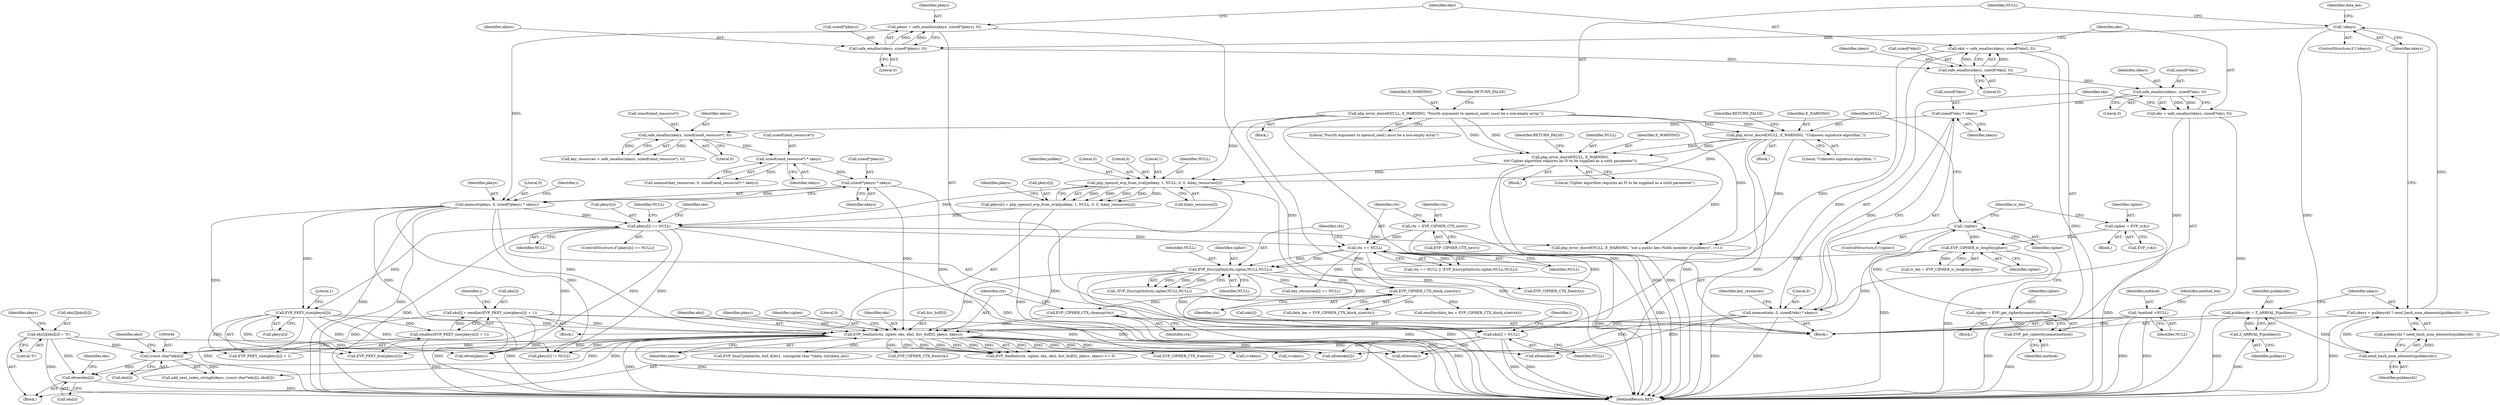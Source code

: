 digraph "0_php_73cabfedf519298e1a11192699f44d53c529315e@API" {
"1000453" [label="(Call,efree(eks[i]))"];
"1000445" [label="(Call,(const char*)eks[i])"];
"1000314" [label="(Call,eks[i] = emalloc(EVP_PKEY_size(pkeys[i]) + 1))"];
"1000318" [label="(Call,emalloc(EVP_PKEY_size(pkeys[i]) + 1))"];
"1000320" [label="(Call,EVP_PKEY_size(pkeys[i]))"];
"1000299" [label="(Call,pkeys[i] == NULL)"];
"1000284" [label="(Call,pkeys[i] = php_openssl_evp_from_zval(pubkey, 1, NULL, 0, 0, &key_resources[i]))"];
"1000288" [label="(Call,php_openssl_evp_from_zval(pubkey, 1, NULL, 0, 0, &key_resources[i]))"];
"1000199" [label="(Call,php_error_docref(NULL, E_WARNING, \"Unknown signature algorithm.\"))"];
"1000180" [label="(Call,php_error_docref(NULL, E_WARNING, \"Fourth argument to openssl_seal() must be a non-empty array\"))"];
"1000221" [label="(Call,php_error_docref(NULL, E_WARNING,\n\t\t\t\t\"Cipher algorithm requires an IV to be supplied as a sixth parameter\"))"];
"1000272" [label="(Call,memset(pkeys, 0, sizeof(*pkeys) * nkeys))"];
"1000226" [label="(Call,pkeys = safe_emalloc(nkeys, sizeof(*pkeys), 0))"];
"1000228" [label="(Call,safe_emalloc(nkeys, sizeof(*pkeys), 0))"];
"1000177" [label="(Call,!nkeys)"];
"1000169" [label="(Call,nkeys = pubkeysht ? zend_hash_num_elements(pubkeysht) : 0)"];
"1000173" [label="(Call,zend_hash_num_elements(pubkeysht))"];
"1000165" [label="(Call,pubkeysht = Z_ARRVAL_P(pubkeys))"];
"1000167" [label="(Call,Z_ARRVAL_P(pubkeys))"];
"1000275" [label="(Call,sizeof(*pkeys) * nkeys)"];
"1000268" [label="(Call,sizeof(zend_resource*) * nkeys)"];
"1000260" [label="(Call,safe_emalloc(nkeys, sizeof(zend_resource*), 0))"];
"1000253" [label="(Call,sizeof(*eks) * nkeys)"];
"1000244" [label="(Call,safe_emalloc(nkeys, sizeof(*eks), 0))"];
"1000236" [label="(Call,safe_emalloc(nkeys, sizeof(*eksl), 0))"];
"1000434" [label="(Call,eks[i][eksl[i]] = '\0')"];
"1000359" [label="(Call,EVP_SealInit(ctx, cipher, eks, eksl, &iv_buf[0], pkeys, nkeys))"];
"1000354" [label="(Call,EVP_CIPHER_CTX_cleanup(ctx))"];
"1000352" [label="(Call,EVP_CIPHER_CTX_block_size(ctx))"];
"1000333" [label="(Call,ctx == NULL)"];
"1000328" [label="(Call,ctx = EVP_CIPHER_CTX_new())"];
"1000337" [label="(Call,EVP_EncryptInit(ctx,cipher,NULL,NULL))"];
"1000211" [label="(Call,EVP_CIPHER_iv_length(cipher))"];
"1000206" [label="(Call,cipher = EVP_rc4())"];
"1000196" [label="(Call,!cipher)"];
"1000191" [label="(Call,cipher = EVP_get_cipherbyname(method))"];
"1000193" [label="(Call,EVP_get_cipherbyname(method))"];
"1000132" [label="(Call,*method =NULL)"];
"1000250" [label="(Call,memset(eks, 0, sizeof(*eks) * nkeys))"];
"1000242" [label="(Call,eks = safe_emalloc(nkeys, sizeof(*eks), 0))"];
"1000234" [label="(Call,eksl = safe_emalloc(nkeys, sizeof(*eksl), 0))"];
"1000457" [label="(Call,eks[i] = NULL)"];
"1000457" [label="(Call,eks[i] = NULL)"];
"1000205" [label="(Block,)"];
"1000333" [label="(Call,ctx == NULL)"];
"1000195" [label="(ControlStructure,if (!cipher))"];
"1000227" [label="(Identifier,pkeys)"];
"1000315" [label="(Call,eks[i])"];
"1000316" [label="(Identifier,eks)"];
"1000369" [label="(Identifier,nkeys)"];
"1000169" [label="(Call,nkeys = pubkeysht ? zend_hash_num_elements(pubkeysht) : 0)"];
"1000294" [label="(Call,&key_resources[i])"];
"1000320" [label="(Call,EVP_PKEY_size(pkeys[i]))"];
"1000373" [label="(Call,EVP_SealUpdate(ctx, buf, &len1, (unsigned char *)data, (int)data_len))"];
"1000293" [label="(Literal,0)"];
"1000328" [label="(Call,ctx = EVP_CIPHER_CTX_new())"];
"1000461" [label="(Identifier,NULL)"];
"1000354" [label="(Call,EVP_CIPHER_CTX_cleanup(ctx))"];
"1000259" [label="(Identifier,key_resources)"];
"1000284" [label="(Call,pkeys[i] = php_openssl_evp_from_zval(pubkey, 1, NULL, 0, 0, &key_resources[i]))"];
"1000535" [label="(MethodReturn,RET)"];
"1000186" [label="(Identifier,data_len)"];
"1000334" [label="(Identifier,ctx)"];
"1000177" [label="(Call,!nkeys)"];
"1000276" [label="(Call,sizeof(*pkeys))"];
"1000305" [label="(Call,php_error_docref(NULL, E_WARNING, \"not a public key (%dth member of pubkeys)\", i+1))"];
"1000272" [label="(Call,memset(pkeys, 0, sizeof(*pkeys) * nkeys))"];
"1000281" [label="(Identifier,i)"];
"1000290" [label="(Literal,1)"];
"1000363" [label="(Identifier,eksl)"];
"1000329" [label="(Identifier,ctx)"];
"1000207" [label="(Identifier,cipher)"];
"1000291" [label="(Identifier,NULL)"];
"1000273" [label="(Identifier,pkeys)"];
"1000350" [label="(Call,data_len + EVP_CIPHER_CTX_block_size(ctx))"];
"1000191" [label="(Call,cipher = EVP_get_cipherbyname(method))"];
"1000167" [label="(Call,Z_ARRVAL_P(pubkeys))"];
"1000251" [label="(Identifier,eks)"];
"1000300" [label="(Call,pkeys[i])"];
"1000488" [label="(Call,EVP_CIPHER_CTX_free(ctx))"];
"1000529" [label="(Call,efree(eksl))"];
"1000458" [label="(Call,eks[i])"];
"1000368" [label="(Identifier,pkeys)"];
"1000447" [label="(Call,eks[i])"];
"1000336" [label="(Call,!EVP_EncryptInit(ctx,cipher,NULL,NULL))"];
"1000254" [label="(Call,sizeof(*eks))"];
"1000190" [label="(Block,)"];
"1000193" [label="(Call,EVP_get_cipherbyname(method))"];
"1000451" [label="(Identifier,eksl)"];
"1000321" [label="(Call,pkeys[i])"];
"1000523" [label="(Call,efree(eks[i]))"];
"1000182" [label="(Identifier,E_WARNING)"];
"1000176" [label="(ControlStructure,if (!nkeys))"];
"1000203" [label="(Identifier,RETURN_FALSE)"];
"1000253" [label="(Call,sizeof(*eks) * nkeys)"];
"1000361" [label="(Identifier,cipher)"];
"1000236" [label="(Call,safe_emalloc(nkeys, sizeof(*eksl), 0))"];
"1000527" [label="(Call,efree(eks))"];
"1000211" [label="(Call,EVP_CIPHER_iv_length(cipher))"];
"1000432" [label="(Identifier,i)"];
"1000171" [label="(Call,pubkeysht ? zend_hash_num_elements(pubkeysht) : 0)"];
"1000225" [label="(Identifier,RETURN_FALSE)"];
"1000433" [label="(Block,)"];
"1000353" [label="(Identifier,ctx)"];
"1000200" [label="(Identifier,NULL)"];
"1000444" [label="(Identifier,ekeys)"];
"1000299" [label="(Call,pkeys[i] == NULL)"];
"1000358" [label="(Call,EVP_SealInit(ctx, cipher, eks, eksl, &iv_buf[0], pkeys, nkeys) <= 0)"];
"1000285" [label="(Call,pkeys[i])"];
"1000288" [label="(Call,php_openssl_evp_from_zval(pubkey, 1, NULL, 0, 0, &key_resources[i]))"];
"1000337" [label="(Call,EVP_EncryptInit(ctx,cipher,NULL,NULL))"];
"1000250" [label="(Call,memset(eks, 0, sizeof(*eks) * nkeys))"];
"1000326" [label="(Identifier,i)"];
"1000352" [label="(Call,EVP_CIPHER_CTX_block_size(ctx))"];
"1000238" [label="(Call,sizeof(*eksl))"];
"1000222" [label="(Identifier,NULL)"];
"1000221" [label="(Call,php_error_docref(NULL, E_WARNING,\n\t\t\t\t\"Cipher algorithm requires an IV to be supplied as a sixth parameter\"))"];
"1000165" [label="(Call,pubkeysht = Z_ARRVAL_P(pubkeys))"];
"1000341" [label="(Identifier,NULL)"];
"1000199" [label="(Call,php_error_docref(NULL, E_WARNING, \"Unknown signature algorithm.\"))"];
"1000370" [label="(Literal,0)"];
"1000359" [label="(Call,EVP_SealInit(ctx, cipher, eks, eksl, &iv_buf[0], pkeys, nkeys))"];
"1000194" [label="(Identifier,method)"];
"1000314" [label="(Call,eks[i] = emalloc(EVP_PKEY_size(pkeys[i]) + 1))"];
"1000197" [label="(Identifier,cipher)"];
"1000339" [label="(Identifier,cipher)"];
"1000168" [label="(Identifier,pubkeys)"];
"1000268" [label="(Call,sizeof(zend_resource*) * nkeys)"];
"1000306" [label="(Identifier,NULL)"];
"1000274" [label="(Literal,0)"];
"1000443" [label="(Call,add_next_index_stringl(ekeys, (const char*)eks[i], eksl[i]))"];
"1000234" [label="(Call,eksl = safe_emalloc(nkeys, sizeof(*eksl), 0))"];
"1000362" [label="(Identifier,eks)"];
"1000249" [label="(Literal,0)"];
"1000330" [label="(Call,EVP_CIPHER_CTX_new())"];
"1000508" [label="(Call,pkeys[i] != NULL)"];
"1000301" [label="(Identifier,pkeys)"];
"1000298" [label="(ControlStructure,if (pkeys[i] == NULL))"];
"1000226" [label="(Call,pkeys = safe_emalloc(nkeys, sizeof(*pkeys), 0))"];
"1000503" [label="(Call,key_resources[i] == NULL)"];
"1000170" [label="(Identifier,nkeys)"];
"1000233" [label="(Literal,0)"];
"1000206" [label="(Call,cipher = EVP_rc4())"];
"1000237" [label="(Identifier,nkeys)"];
"1000192" [label="(Identifier,cipher)"];
"1000241" [label="(Literal,0)"];
"1000257" [label="(Identifier,nkeys)"];
"1000209" [label="(Call,iv_len = EVP_CIPHER_iv_length(cipher))"];
"1000265" [label="(Call,memset(key_resources, 0, sizeof(zend_resource*) * nkeys))"];
"1000454" [label="(Call,eks[i])"];
"1000235" [label="(Identifier,eksl)"];
"1000252" [label="(Literal,0)"];
"1000180" [label="(Call,php_error_docref(NULL, E_WARNING, \"Fourth argument to openssl_seal() must be a non-empty array\"))"];
"1000181" [label="(Identifier,NULL)"];
"1000262" [label="(Call,sizeof(zend_resource*))"];
"1000244" [label="(Call,safe_emalloc(nkeys, sizeof(*eks), 0))"];
"1000243" [label="(Identifier,eks)"];
"1000335" [label="(Identifier,NULL)"];
"1000137" [label="(Identifier,method_len)"];
"1000173" [label="(Call,zend_hash_num_elements(pubkeysht))"];
"1000319" [label="(Call,EVP_PKEY_size(pkeys[i]) + 1)"];
"1000198" [label="(Block,)"];
"1000495" [label="(Call,i<nkeys)"];
"1000445" [label="(Call,(const char*)eks[i])"];
"1000105" [label="(Block,)"];
"1000230" [label="(Call,sizeof(*pkeys))"];
"1000343" [label="(Call,EVP_CIPHER_CTX_free(ctx))"];
"1000338" [label="(Identifier,ctx)"];
"1000349" [label="(Call,emalloc(data_len + EVP_CIPHER_CTX_block_size(ctx)))"];
"1000210" [label="(Identifier,iv_len)"];
"1000279" [label="(Identifier,nkeys)"];
"1000531" [label="(Call,efree(pkeys))"];
"1000434" [label="(Call,eks[i][eksl[i]] = '\0')"];
"1000459" [label="(Identifier,eks)"];
"1000201" [label="(Identifier,E_WARNING)"];
"1000220" [label="(Block,)"];
"1000269" [label="(Call,sizeof(zend_resource*))"];
"1000260" [label="(Call,safe_emalloc(nkeys, sizeof(zend_resource*), 0))"];
"1000228" [label="(Call,safe_emalloc(nkeys, sizeof(*pkeys), 0))"];
"1000246" [label="(Call,sizeof(*eks))"];
"1000245" [label="(Identifier,nkeys)"];
"1000261" [label="(Identifier,nkeys)"];
"1000340" [label="(Identifier,NULL)"];
"1000208" [label="(Call,EVP_rc4())"];
"1000318" [label="(Call,emalloc(EVP_PKEY_size(pkeys[i]) + 1))"];
"1000275" [label="(Call,sizeof(*pkeys) * nkeys)"];
"1000229" [label="(Identifier,nkeys)"];
"1000196" [label="(Call,!cipher)"];
"1000179" [label="(Block,)"];
"1000224" [label="(Literal,\"Cipher algorithm requires an IV to be supplied as a sixth parameter\")"];
"1000271" [label="(Identifier,nkeys)"];
"1000174" [label="(Identifier,pubkeysht)"];
"1000364" [label="(Call,&iv_buf[0])"];
"1000360" [label="(Identifier,ctx)"];
"1000453" [label="(Call,efree(eks[i]))"];
"1000166" [label="(Identifier,pubkeysht)"];
"1000202" [label="(Literal,\"Unknown signature algorithm.\")"];
"1000355" [label="(Identifier,ctx)"];
"1000178" [label="(Identifier,nkeys)"];
"1000514" [label="(Call,EVP_PKEY_free(pkeys[i]))"];
"1000324" [label="(Literal,1)"];
"1000435" [label="(Call,eks[i][eksl[i]])"];
"1000442" [label="(Literal,'\0')"];
"1000242" [label="(Call,eks = safe_emalloc(nkeys, sizeof(*eks), 0))"];
"1000289" [label="(Identifier,pubkey)"];
"1000264" [label="(Literal,0)"];
"1000396" [label="(Call,EVP_CIPHER_CTX_free(ctx))"];
"1000258" [label="(Call,key_resources = safe_emalloc(nkeys, sizeof(zend_resource*), 0))"];
"1000428" [label="(Call,i<nkeys)"];
"1000212" [label="(Identifier,cipher)"];
"1000292" [label="(Literal,0)"];
"1000132" [label="(Call,*method =NULL)"];
"1000332" [label="(Call,ctx == NULL || !EVP_EncryptInit(ctx,cipher,NULL,NULL))"];
"1000303" [label="(Identifier,NULL)"];
"1000283" [label="(Block,)"];
"1000184" [label="(Identifier,RETURN_FALSE)"];
"1000133" [label="(Identifier,method)"];
"1000223" [label="(Identifier,E_WARNING)"];
"1000183" [label="(Literal,\"Fourth argument to openssl_seal() must be a non-empty array\")"];
"1000134" [label="(Identifier,NULL)"];
"1000453" -> "1000433"  [label="AST: "];
"1000453" -> "1000454"  [label="CFG: "];
"1000454" -> "1000453"  [label="AST: "];
"1000459" -> "1000453"  [label="CFG: "];
"1000453" -> "1000535"  [label="DDG: "];
"1000445" -> "1000453"  [label="DDG: "];
"1000434" -> "1000453"  [label="DDG: "];
"1000359" -> "1000453"  [label="DDG: "];
"1000445" -> "1000443"  [label="AST: "];
"1000445" -> "1000447"  [label="CFG: "];
"1000446" -> "1000445"  [label="AST: "];
"1000447" -> "1000445"  [label="AST: "];
"1000451" -> "1000445"  [label="CFG: "];
"1000445" -> "1000443"  [label="DDG: "];
"1000314" -> "1000445"  [label="DDG: "];
"1000434" -> "1000445"  [label="DDG: "];
"1000359" -> "1000445"  [label="DDG: "];
"1000457" -> "1000445"  [label="DDG: "];
"1000314" -> "1000283"  [label="AST: "];
"1000314" -> "1000318"  [label="CFG: "];
"1000315" -> "1000314"  [label="AST: "];
"1000318" -> "1000314"  [label="AST: "];
"1000326" -> "1000314"  [label="CFG: "];
"1000314" -> "1000535"  [label="DDG: "];
"1000314" -> "1000535"  [label="DDG: "];
"1000318" -> "1000314"  [label="DDG: "];
"1000314" -> "1000359"  [label="DDG: "];
"1000314" -> "1000523"  [label="DDG: "];
"1000314" -> "1000527"  [label="DDG: "];
"1000318" -> "1000319"  [label="CFG: "];
"1000319" -> "1000318"  [label="AST: "];
"1000318" -> "1000535"  [label="DDG: "];
"1000320" -> "1000318"  [label="DDG: "];
"1000320" -> "1000319"  [label="AST: "];
"1000320" -> "1000321"  [label="CFG: "];
"1000321" -> "1000320"  [label="AST: "];
"1000324" -> "1000320"  [label="CFG: "];
"1000320" -> "1000535"  [label="DDG: "];
"1000320" -> "1000319"  [label="DDG: "];
"1000299" -> "1000320"  [label="DDG: "];
"1000272" -> "1000320"  [label="DDG: "];
"1000320" -> "1000359"  [label="DDG: "];
"1000320" -> "1000508"  [label="DDG: "];
"1000320" -> "1000514"  [label="DDG: "];
"1000320" -> "1000531"  [label="DDG: "];
"1000299" -> "1000298"  [label="AST: "];
"1000299" -> "1000303"  [label="CFG: "];
"1000300" -> "1000299"  [label="AST: "];
"1000303" -> "1000299"  [label="AST: "];
"1000306" -> "1000299"  [label="CFG: "];
"1000316" -> "1000299"  [label="CFG: "];
"1000299" -> "1000535"  [label="DDG: "];
"1000299" -> "1000535"  [label="DDG: "];
"1000284" -> "1000299"  [label="DDG: "];
"1000272" -> "1000299"  [label="DDG: "];
"1000288" -> "1000299"  [label="DDG: "];
"1000299" -> "1000305"  [label="DDG: "];
"1000299" -> "1000333"  [label="DDG: "];
"1000299" -> "1000508"  [label="DDG: "];
"1000299" -> "1000514"  [label="DDG: "];
"1000299" -> "1000531"  [label="DDG: "];
"1000284" -> "1000283"  [label="AST: "];
"1000284" -> "1000288"  [label="CFG: "];
"1000285" -> "1000284"  [label="AST: "];
"1000288" -> "1000284"  [label="AST: "];
"1000301" -> "1000284"  [label="CFG: "];
"1000284" -> "1000535"  [label="DDG: "];
"1000288" -> "1000284"  [label="DDG: "];
"1000288" -> "1000284"  [label="DDG: "];
"1000288" -> "1000284"  [label="DDG: "];
"1000288" -> "1000284"  [label="DDG: "];
"1000288" -> "1000284"  [label="DDG: "];
"1000288" -> "1000294"  [label="CFG: "];
"1000289" -> "1000288"  [label="AST: "];
"1000290" -> "1000288"  [label="AST: "];
"1000291" -> "1000288"  [label="AST: "];
"1000292" -> "1000288"  [label="AST: "];
"1000293" -> "1000288"  [label="AST: "];
"1000294" -> "1000288"  [label="AST: "];
"1000288" -> "1000535"  [label="DDG: "];
"1000288" -> "1000535"  [label="DDG: "];
"1000199" -> "1000288"  [label="DDG: "];
"1000180" -> "1000288"  [label="DDG: "];
"1000221" -> "1000288"  [label="DDG: "];
"1000199" -> "1000198"  [label="AST: "];
"1000199" -> "1000202"  [label="CFG: "];
"1000200" -> "1000199"  [label="AST: "];
"1000201" -> "1000199"  [label="AST: "];
"1000202" -> "1000199"  [label="AST: "];
"1000203" -> "1000199"  [label="CFG: "];
"1000199" -> "1000535"  [label="DDG: "];
"1000199" -> "1000535"  [label="DDG: "];
"1000180" -> "1000199"  [label="DDG: "];
"1000180" -> "1000199"  [label="DDG: "];
"1000199" -> "1000221"  [label="DDG: "];
"1000199" -> "1000221"  [label="DDG: "];
"1000199" -> "1000305"  [label="DDG: "];
"1000180" -> "1000179"  [label="AST: "];
"1000180" -> "1000183"  [label="CFG: "];
"1000181" -> "1000180"  [label="AST: "];
"1000182" -> "1000180"  [label="AST: "];
"1000183" -> "1000180"  [label="AST: "];
"1000184" -> "1000180"  [label="CFG: "];
"1000180" -> "1000535"  [label="DDG: "];
"1000180" -> "1000535"  [label="DDG: "];
"1000180" -> "1000221"  [label="DDG: "];
"1000180" -> "1000221"  [label="DDG: "];
"1000180" -> "1000305"  [label="DDG: "];
"1000221" -> "1000220"  [label="AST: "];
"1000221" -> "1000224"  [label="CFG: "];
"1000222" -> "1000221"  [label="AST: "];
"1000223" -> "1000221"  [label="AST: "];
"1000224" -> "1000221"  [label="AST: "];
"1000225" -> "1000221"  [label="CFG: "];
"1000221" -> "1000535"  [label="DDG: "];
"1000221" -> "1000535"  [label="DDG: "];
"1000221" -> "1000305"  [label="DDG: "];
"1000272" -> "1000105"  [label="AST: "];
"1000272" -> "1000275"  [label="CFG: "];
"1000273" -> "1000272"  [label="AST: "];
"1000274" -> "1000272"  [label="AST: "];
"1000275" -> "1000272"  [label="AST: "];
"1000281" -> "1000272"  [label="CFG: "];
"1000272" -> "1000535"  [label="DDG: "];
"1000272" -> "1000535"  [label="DDG: "];
"1000226" -> "1000272"  [label="DDG: "];
"1000275" -> "1000272"  [label="DDG: "];
"1000272" -> "1000359"  [label="DDG: "];
"1000272" -> "1000508"  [label="DDG: "];
"1000272" -> "1000514"  [label="DDG: "];
"1000272" -> "1000531"  [label="DDG: "];
"1000226" -> "1000105"  [label="AST: "];
"1000226" -> "1000228"  [label="CFG: "];
"1000227" -> "1000226"  [label="AST: "];
"1000228" -> "1000226"  [label="AST: "];
"1000235" -> "1000226"  [label="CFG: "];
"1000226" -> "1000535"  [label="DDG: "];
"1000228" -> "1000226"  [label="DDG: "];
"1000228" -> "1000226"  [label="DDG: "];
"1000228" -> "1000233"  [label="CFG: "];
"1000229" -> "1000228"  [label="AST: "];
"1000230" -> "1000228"  [label="AST: "];
"1000233" -> "1000228"  [label="AST: "];
"1000177" -> "1000228"  [label="DDG: "];
"1000228" -> "1000236"  [label="DDG: "];
"1000177" -> "1000176"  [label="AST: "];
"1000177" -> "1000178"  [label="CFG: "];
"1000178" -> "1000177"  [label="AST: "];
"1000181" -> "1000177"  [label="CFG: "];
"1000186" -> "1000177"  [label="CFG: "];
"1000177" -> "1000535"  [label="DDG: "];
"1000169" -> "1000177"  [label="DDG: "];
"1000169" -> "1000105"  [label="AST: "];
"1000169" -> "1000171"  [label="CFG: "];
"1000170" -> "1000169"  [label="AST: "];
"1000171" -> "1000169"  [label="AST: "];
"1000178" -> "1000169"  [label="CFG: "];
"1000169" -> "1000535"  [label="DDG: "];
"1000173" -> "1000169"  [label="DDG: "];
"1000173" -> "1000171"  [label="AST: "];
"1000173" -> "1000174"  [label="CFG: "];
"1000174" -> "1000173"  [label="AST: "];
"1000171" -> "1000173"  [label="CFG: "];
"1000173" -> "1000171"  [label="DDG: "];
"1000165" -> "1000173"  [label="DDG: "];
"1000165" -> "1000105"  [label="AST: "];
"1000165" -> "1000167"  [label="CFG: "];
"1000166" -> "1000165"  [label="AST: "];
"1000167" -> "1000165"  [label="AST: "];
"1000170" -> "1000165"  [label="CFG: "];
"1000165" -> "1000535"  [label="DDG: "];
"1000167" -> "1000165"  [label="DDG: "];
"1000167" -> "1000168"  [label="CFG: "];
"1000168" -> "1000167"  [label="AST: "];
"1000167" -> "1000535"  [label="DDG: "];
"1000275" -> "1000279"  [label="CFG: "];
"1000276" -> "1000275"  [label="AST: "];
"1000279" -> "1000275"  [label="AST: "];
"1000268" -> "1000275"  [label="DDG: "];
"1000275" -> "1000359"  [label="DDG: "];
"1000275" -> "1000495"  [label="DDG: "];
"1000268" -> "1000265"  [label="AST: "];
"1000268" -> "1000271"  [label="CFG: "];
"1000269" -> "1000268"  [label="AST: "];
"1000271" -> "1000268"  [label="AST: "];
"1000265" -> "1000268"  [label="CFG: "];
"1000268" -> "1000265"  [label="DDG: "];
"1000260" -> "1000268"  [label="DDG: "];
"1000260" -> "1000258"  [label="AST: "];
"1000260" -> "1000264"  [label="CFG: "];
"1000261" -> "1000260"  [label="AST: "];
"1000262" -> "1000260"  [label="AST: "];
"1000264" -> "1000260"  [label="AST: "];
"1000258" -> "1000260"  [label="CFG: "];
"1000260" -> "1000258"  [label="DDG: "];
"1000260" -> "1000258"  [label="DDG: "];
"1000253" -> "1000260"  [label="DDG: "];
"1000253" -> "1000250"  [label="AST: "];
"1000253" -> "1000257"  [label="CFG: "];
"1000254" -> "1000253"  [label="AST: "];
"1000257" -> "1000253"  [label="AST: "];
"1000250" -> "1000253"  [label="CFG: "];
"1000253" -> "1000250"  [label="DDG: "];
"1000244" -> "1000253"  [label="DDG: "];
"1000244" -> "1000242"  [label="AST: "];
"1000244" -> "1000249"  [label="CFG: "];
"1000245" -> "1000244"  [label="AST: "];
"1000246" -> "1000244"  [label="AST: "];
"1000249" -> "1000244"  [label="AST: "];
"1000242" -> "1000244"  [label="CFG: "];
"1000244" -> "1000242"  [label="DDG: "];
"1000244" -> "1000242"  [label="DDG: "];
"1000236" -> "1000244"  [label="DDG: "];
"1000236" -> "1000234"  [label="AST: "];
"1000236" -> "1000241"  [label="CFG: "];
"1000237" -> "1000236"  [label="AST: "];
"1000238" -> "1000236"  [label="AST: "];
"1000241" -> "1000236"  [label="AST: "];
"1000234" -> "1000236"  [label="CFG: "];
"1000236" -> "1000234"  [label="DDG: "];
"1000236" -> "1000234"  [label="DDG: "];
"1000434" -> "1000433"  [label="AST: "];
"1000434" -> "1000442"  [label="CFG: "];
"1000435" -> "1000434"  [label="AST: "];
"1000442" -> "1000434"  [label="AST: "];
"1000444" -> "1000434"  [label="CFG: "];
"1000434" -> "1000535"  [label="DDG: "];
"1000434" -> "1000523"  [label="DDG: "];
"1000359" -> "1000358"  [label="AST: "];
"1000359" -> "1000369"  [label="CFG: "];
"1000360" -> "1000359"  [label="AST: "];
"1000361" -> "1000359"  [label="AST: "];
"1000362" -> "1000359"  [label="AST: "];
"1000363" -> "1000359"  [label="AST: "];
"1000364" -> "1000359"  [label="AST: "];
"1000368" -> "1000359"  [label="AST: "];
"1000369" -> "1000359"  [label="AST: "];
"1000370" -> "1000359"  [label="CFG: "];
"1000359" -> "1000535"  [label="DDG: "];
"1000359" -> "1000535"  [label="DDG: "];
"1000359" -> "1000358"  [label="DDG: "];
"1000359" -> "1000358"  [label="DDG: "];
"1000359" -> "1000358"  [label="DDG: "];
"1000359" -> "1000358"  [label="DDG: "];
"1000359" -> "1000358"  [label="DDG: "];
"1000359" -> "1000358"  [label="DDG: "];
"1000359" -> "1000358"  [label="DDG: "];
"1000354" -> "1000359"  [label="DDG: "];
"1000337" -> "1000359"  [label="DDG: "];
"1000211" -> "1000359"  [label="DDG: "];
"1000250" -> "1000359"  [label="DDG: "];
"1000234" -> "1000359"  [label="DDG: "];
"1000359" -> "1000373"  [label="DDG: "];
"1000359" -> "1000396"  [label="DDG: "];
"1000359" -> "1000428"  [label="DDG: "];
"1000359" -> "1000443"  [label="DDG: "];
"1000359" -> "1000488"  [label="DDG: "];
"1000359" -> "1000495"  [label="DDG: "];
"1000359" -> "1000508"  [label="DDG: "];
"1000359" -> "1000514"  [label="DDG: "];
"1000359" -> "1000523"  [label="DDG: "];
"1000359" -> "1000527"  [label="DDG: "];
"1000359" -> "1000529"  [label="DDG: "];
"1000359" -> "1000531"  [label="DDG: "];
"1000354" -> "1000105"  [label="AST: "];
"1000354" -> "1000355"  [label="CFG: "];
"1000355" -> "1000354"  [label="AST: "];
"1000360" -> "1000354"  [label="CFG: "];
"1000354" -> "1000535"  [label="DDG: "];
"1000352" -> "1000354"  [label="DDG: "];
"1000352" -> "1000350"  [label="AST: "];
"1000352" -> "1000353"  [label="CFG: "];
"1000353" -> "1000352"  [label="AST: "];
"1000350" -> "1000352"  [label="CFG: "];
"1000352" -> "1000349"  [label="DDG: "];
"1000352" -> "1000350"  [label="DDG: "];
"1000333" -> "1000352"  [label="DDG: "];
"1000337" -> "1000352"  [label="DDG: "];
"1000333" -> "1000332"  [label="AST: "];
"1000333" -> "1000335"  [label="CFG: "];
"1000334" -> "1000333"  [label="AST: "];
"1000335" -> "1000333"  [label="AST: "];
"1000338" -> "1000333"  [label="CFG: "];
"1000332" -> "1000333"  [label="CFG: "];
"1000333" -> "1000535"  [label="DDG: "];
"1000333" -> "1000332"  [label="DDG: "];
"1000333" -> "1000332"  [label="DDG: "];
"1000328" -> "1000333"  [label="DDG: "];
"1000333" -> "1000337"  [label="DDG: "];
"1000333" -> "1000337"  [label="DDG: "];
"1000333" -> "1000343"  [label="DDG: "];
"1000333" -> "1000457"  [label="DDG: "];
"1000333" -> "1000503"  [label="DDG: "];
"1000328" -> "1000105"  [label="AST: "];
"1000328" -> "1000330"  [label="CFG: "];
"1000329" -> "1000328"  [label="AST: "];
"1000330" -> "1000328"  [label="AST: "];
"1000334" -> "1000328"  [label="CFG: "];
"1000328" -> "1000535"  [label="DDG: "];
"1000337" -> "1000336"  [label="AST: "];
"1000337" -> "1000341"  [label="CFG: "];
"1000338" -> "1000337"  [label="AST: "];
"1000339" -> "1000337"  [label="AST: "];
"1000340" -> "1000337"  [label="AST: "];
"1000341" -> "1000337"  [label="AST: "];
"1000336" -> "1000337"  [label="CFG: "];
"1000337" -> "1000535"  [label="DDG: "];
"1000337" -> "1000535"  [label="DDG: "];
"1000337" -> "1000336"  [label="DDG: "];
"1000337" -> "1000336"  [label="DDG: "];
"1000337" -> "1000336"  [label="DDG: "];
"1000211" -> "1000337"  [label="DDG: "];
"1000337" -> "1000343"  [label="DDG: "];
"1000337" -> "1000457"  [label="DDG: "];
"1000337" -> "1000503"  [label="DDG: "];
"1000211" -> "1000209"  [label="AST: "];
"1000211" -> "1000212"  [label="CFG: "];
"1000212" -> "1000211"  [label="AST: "];
"1000209" -> "1000211"  [label="CFG: "];
"1000211" -> "1000535"  [label="DDG: "];
"1000211" -> "1000209"  [label="DDG: "];
"1000206" -> "1000211"  [label="DDG: "];
"1000196" -> "1000211"  [label="DDG: "];
"1000206" -> "1000205"  [label="AST: "];
"1000206" -> "1000208"  [label="CFG: "];
"1000207" -> "1000206"  [label="AST: "];
"1000208" -> "1000206"  [label="AST: "];
"1000210" -> "1000206"  [label="CFG: "];
"1000206" -> "1000535"  [label="DDG: "];
"1000196" -> "1000195"  [label="AST: "];
"1000196" -> "1000197"  [label="CFG: "];
"1000197" -> "1000196"  [label="AST: "];
"1000200" -> "1000196"  [label="CFG: "];
"1000210" -> "1000196"  [label="CFG: "];
"1000196" -> "1000535"  [label="DDG: "];
"1000191" -> "1000196"  [label="DDG: "];
"1000191" -> "1000190"  [label="AST: "];
"1000191" -> "1000193"  [label="CFG: "];
"1000192" -> "1000191"  [label="AST: "];
"1000193" -> "1000191"  [label="AST: "];
"1000197" -> "1000191"  [label="CFG: "];
"1000191" -> "1000535"  [label="DDG: "];
"1000193" -> "1000191"  [label="DDG: "];
"1000193" -> "1000194"  [label="CFG: "];
"1000194" -> "1000193"  [label="AST: "];
"1000193" -> "1000535"  [label="DDG: "];
"1000132" -> "1000193"  [label="DDG: "];
"1000132" -> "1000105"  [label="AST: "];
"1000132" -> "1000134"  [label="CFG: "];
"1000133" -> "1000132"  [label="AST: "];
"1000134" -> "1000132"  [label="AST: "];
"1000137" -> "1000132"  [label="CFG: "];
"1000132" -> "1000535"  [label="DDG: "];
"1000132" -> "1000535"  [label="DDG: "];
"1000250" -> "1000105"  [label="AST: "];
"1000251" -> "1000250"  [label="AST: "];
"1000252" -> "1000250"  [label="AST: "];
"1000259" -> "1000250"  [label="CFG: "];
"1000250" -> "1000535"  [label="DDG: "];
"1000250" -> "1000535"  [label="DDG: "];
"1000242" -> "1000250"  [label="DDG: "];
"1000250" -> "1000523"  [label="DDG: "];
"1000250" -> "1000527"  [label="DDG: "];
"1000242" -> "1000105"  [label="AST: "];
"1000243" -> "1000242"  [label="AST: "];
"1000251" -> "1000242"  [label="CFG: "];
"1000242" -> "1000535"  [label="DDG: "];
"1000234" -> "1000105"  [label="AST: "];
"1000235" -> "1000234"  [label="AST: "];
"1000243" -> "1000234"  [label="CFG: "];
"1000234" -> "1000535"  [label="DDG: "];
"1000234" -> "1000529"  [label="DDG: "];
"1000457" -> "1000433"  [label="AST: "];
"1000457" -> "1000461"  [label="CFG: "];
"1000458" -> "1000457"  [label="AST: "];
"1000461" -> "1000457"  [label="AST: "];
"1000432" -> "1000457"  [label="CFG: "];
"1000457" -> "1000535"  [label="DDG: "];
"1000457" -> "1000535"  [label="DDG: "];
"1000457" -> "1000523"  [label="DDG: "];
"1000457" -> "1000527"  [label="DDG: "];
}
